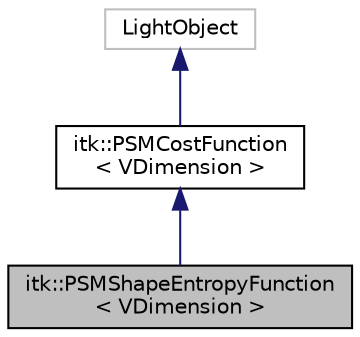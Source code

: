 digraph "itk::PSMShapeEntropyFunction&lt; VDimension &gt;"
{
  edge [fontname="Helvetica",fontsize="10",labelfontname="Helvetica",labelfontsize="10"];
  node [fontname="Helvetica",fontsize="10",shape=record];
  Node1 [label="itk::PSMShapeEntropyFunction\l\< VDimension \>",height=0.2,width=0.4,color="black", fillcolor="grey75", style="filled", fontcolor="black"];
  Node2 -> Node1 [dir="back",color="midnightblue",fontsize="10",style="solid",fontname="Helvetica"];
  Node2 [label="itk::PSMCostFunction\l\< VDimension \>",height=0.2,width=0.4,color="black", fillcolor="white", style="filled",URL="$classitk_1_1_p_s_m_cost_function.html"];
  Node3 -> Node2 [dir="back",color="midnightblue",fontsize="10",style="solid",fontname="Helvetica"];
  Node3 [label="LightObject",height=0.2,width=0.4,color="grey75", fillcolor="white", style="filled"];
}
